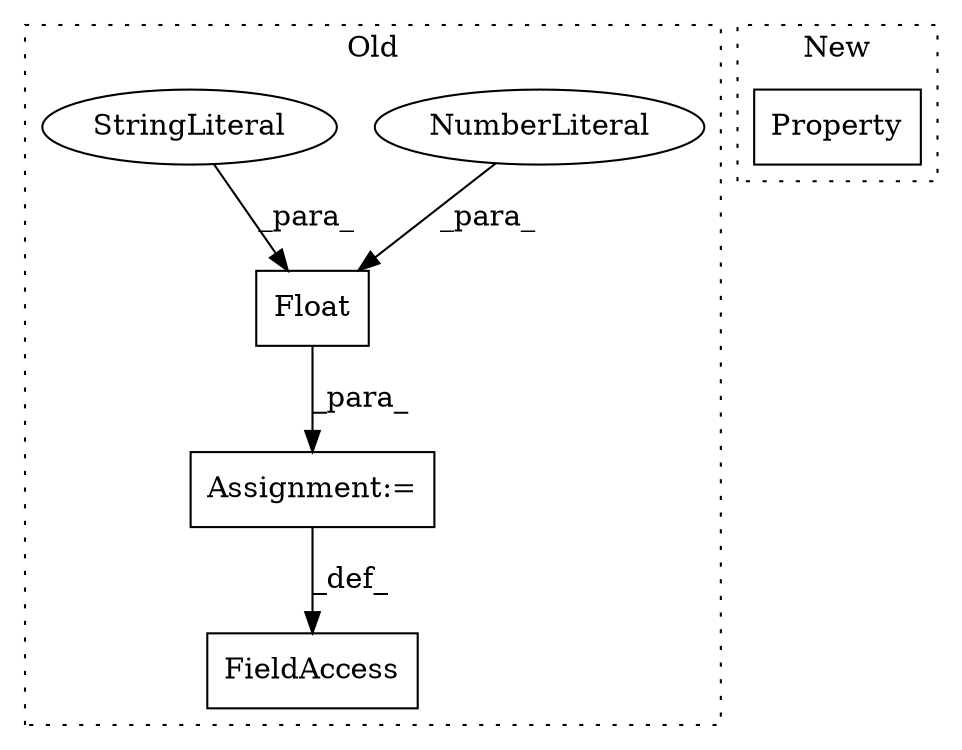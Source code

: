 digraph G {
subgraph cluster0 {
1 [label="Float" a="32" s="12813,12842" l="6,1" shape="box"];
3 [label="NumberLiteral" a="34" s="12819" l="3" shape="ellipse"];
4 [label="FieldAccess" a="22" s="12807" l="5" shape="box"];
5 [label="StringLiteral" a="45" s="12823" l="19" shape="ellipse"];
6 [label="Assignment:=" a="7" s="12812" l="1" shape="box"];
label = "Old";
style="dotted";
}
subgraph cluster1 {
2 [label="Property" a="32" s="12768" l="10" shape="box"];
label = "New";
style="dotted";
}
1 -> 6 [label="_para_"];
3 -> 1 [label="_para_"];
5 -> 1 [label="_para_"];
6 -> 4 [label="_def_"];
}
